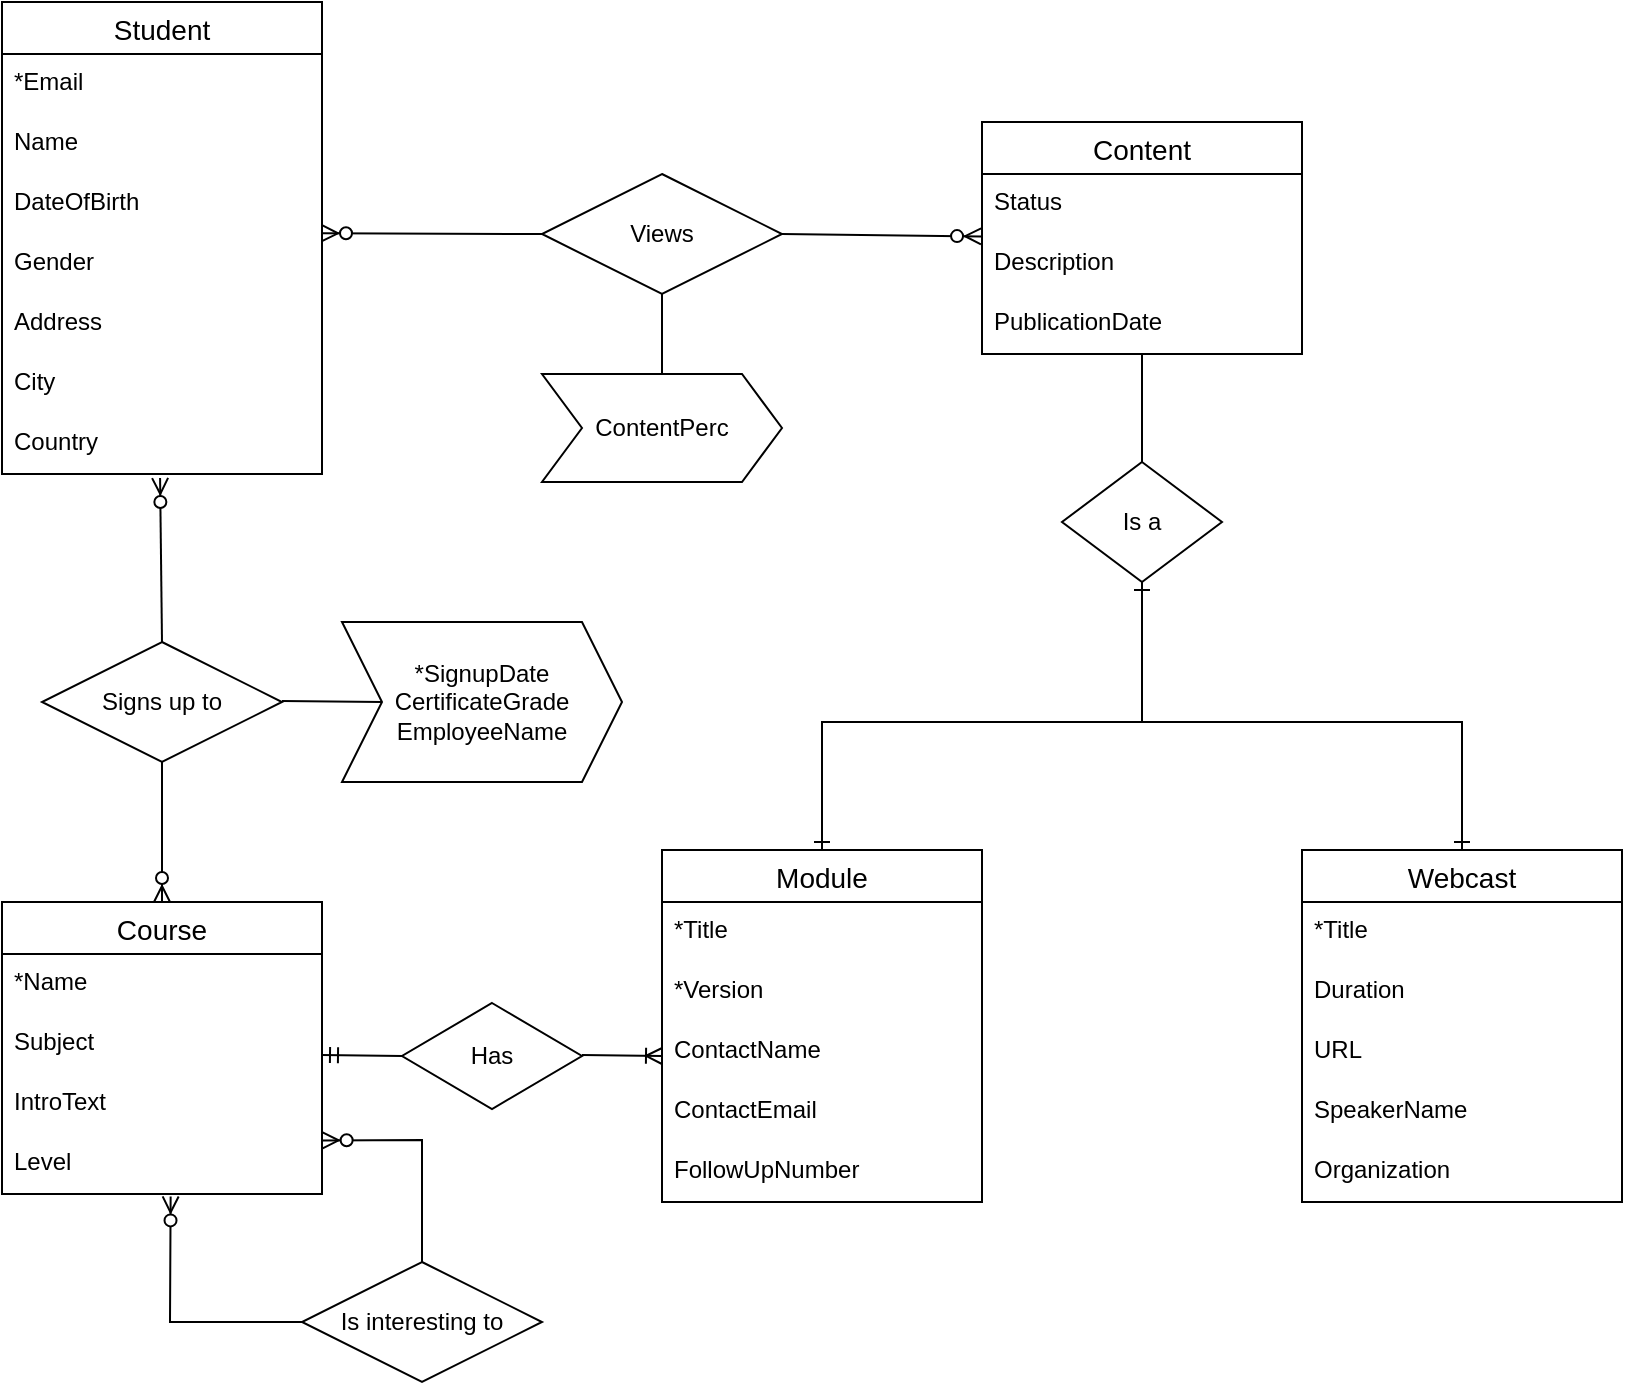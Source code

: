 <mxfile version="13.9.9" type="device"><diagram id="R2lEEEUBdFMjLlhIrx00" name="Page-1"><mxGraphModel dx="1422" dy="822" grid="1" gridSize="10" guides="1" tooltips="1" connect="1" arrows="1" fold="1" page="1" pageScale="1" pageWidth="850" pageHeight="1100" math="0" shadow="0" extFonts="Permanent Marker^https://fonts.googleapis.com/css?family=Permanent+Marker"><root><mxCell id="0"/><mxCell id="1" parent="0"/><mxCell id="9q2I5Hw0ScLwGjhl3IJ0-28" value="Content" style="swimlane;fontStyle=0;childLayout=stackLayout;horizontal=1;startSize=26;horizontalStack=0;resizeParent=1;resizeParentMax=0;resizeLast=0;collapsible=1;marginBottom=0;align=center;fontSize=14;" parent="1" vertex="1"><mxGeometry x="500" y="100" width="160" height="116" as="geometry"/></mxCell><mxCell id="9q2I5Hw0ScLwGjhl3IJ0-30" value="Status" style="text;strokeColor=none;fillColor=none;spacingLeft=4;spacingRight=4;overflow=hidden;rotatable=0;points=[[0,0.5],[1,0.5]];portConstraint=eastwest;fontSize=12;" parent="9q2I5Hw0ScLwGjhl3IJ0-28" vertex="1"><mxGeometry y="26" width="160" height="30" as="geometry"/></mxCell><mxCell id="9q2I5Hw0ScLwGjhl3IJ0-31" value="Description" style="text;strokeColor=none;fillColor=none;spacingLeft=4;spacingRight=4;overflow=hidden;rotatable=0;points=[[0,0.5],[1,0.5]];portConstraint=eastwest;fontSize=12;" parent="9q2I5Hw0ScLwGjhl3IJ0-28" vertex="1"><mxGeometry y="56" width="160" height="30" as="geometry"/></mxCell><mxCell id="9q2I5Hw0ScLwGjhl3IJ0-117" value="PublicationDate" style="text;strokeColor=none;fillColor=none;spacingLeft=4;spacingRight=4;overflow=hidden;rotatable=0;points=[[0,0.5],[1,0.5]];portConstraint=eastwest;fontSize=12;" parent="9q2I5Hw0ScLwGjhl3IJ0-28" vertex="1"><mxGeometry y="86" width="160" height="30" as="geometry"/></mxCell><mxCell id="9q2I5Hw0ScLwGjhl3IJ0-32" value="Module" style="swimlane;fontStyle=0;childLayout=stackLayout;horizontal=1;startSize=26;horizontalStack=0;resizeParent=1;resizeParentMax=0;resizeLast=0;collapsible=1;marginBottom=0;align=center;fontSize=14;" parent="1" vertex="1"><mxGeometry x="340" y="464" width="160" height="176" as="geometry"/></mxCell><mxCell id="9q2I5Hw0ScLwGjhl3IJ0-34" value="*Title" style="text;strokeColor=none;fillColor=none;spacingLeft=4;spacingRight=4;overflow=hidden;rotatable=0;points=[[0,0.5],[1,0.5]];portConstraint=eastwest;fontSize=12;" parent="9q2I5Hw0ScLwGjhl3IJ0-32" vertex="1"><mxGeometry y="26" width="160" height="30" as="geometry"/></mxCell><mxCell id="9q2I5Hw0ScLwGjhl3IJ0-35" value="*Version" style="text;strokeColor=none;fillColor=none;spacingLeft=4;spacingRight=4;overflow=hidden;rotatable=0;points=[[0,0.5],[1,0.5]];portConstraint=eastwest;fontSize=12;" parent="9q2I5Hw0ScLwGjhl3IJ0-32" vertex="1"><mxGeometry y="56" width="160" height="30" as="geometry"/></mxCell><mxCell id="9q2I5Hw0ScLwGjhl3IJ0-52" value="ContactName" style="text;strokeColor=none;fillColor=none;spacingLeft=4;spacingRight=4;overflow=hidden;rotatable=0;points=[[0,0.5],[1,0.5]];portConstraint=eastwest;fontSize=12;" parent="9q2I5Hw0ScLwGjhl3IJ0-32" vertex="1"><mxGeometry y="86" width="160" height="30" as="geometry"/></mxCell><mxCell id="9q2I5Hw0ScLwGjhl3IJ0-53" value="ContactEmail" style="text;strokeColor=none;fillColor=none;spacingLeft=4;spacingRight=4;overflow=hidden;rotatable=0;points=[[0,0.5],[1,0.5]];portConstraint=eastwest;fontSize=12;" parent="9q2I5Hw0ScLwGjhl3IJ0-32" vertex="1"><mxGeometry y="116" width="160" height="30" as="geometry"/></mxCell><mxCell id="9q2I5Hw0ScLwGjhl3IJ0-81" value="FollowUpNumber" style="text;strokeColor=none;fillColor=none;spacingLeft=4;spacingRight=4;overflow=hidden;rotatable=0;points=[[0,0.5],[1,0.5]];portConstraint=eastwest;fontSize=12;" parent="9q2I5Hw0ScLwGjhl3IJ0-32" vertex="1"><mxGeometry y="146" width="160" height="30" as="geometry"/></mxCell><mxCell id="9q2I5Hw0ScLwGjhl3IJ0-36" value="Webcast" style="swimlane;fontStyle=0;childLayout=stackLayout;horizontal=1;startSize=26;horizontalStack=0;resizeParent=1;resizeParentMax=0;resizeLast=0;collapsible=1;marginBottom=0;align=center;fontSize=14;" parent="1" vertex="1"><mxGeometry x="660" y="464" width="160" height="176" as="geometry"/></mxCell><mxCell id="9q2I5Hw0ScLwGjhl3IJ0-37" value="*Title" style="text;strokeColor=none;fillColor=none;spacingLeft=4;spacingRight=4;overflow=hidden;rotatable=0;points=[[0,0.5],[1,0.5]];portConstraint=eastwest;fontSize=12;" parent="9q2I5Hw0ScLwGjhl3IJ0-36" vertex="1"><mxGeometry y="26" width="160" height="30" as="geometry"/></mxCell><mxCell id="9q2I5Hw0ScLwGjhl3IJ0-38" value="Duration" style="text;strokeColor=none;fillColor=none;spacingLeft=4;spacingRight=4;overflow=hidden;rotatable=0;points=[[0,0.5],[1,0.5]];portConstraint=eastwest;fontSize=12;" parent="9q2I5Hw0ScLwGjhl3IJ0-36" vertex="1"><mxGeometry y="56" width="160" height="30" as="geometry"/></mxCell><mxCell id="9q2I5Hw0ScLwGjhl3IJ0-50" value="URL" style="text;strokeColor=none;fillColor=none;spacingLeft=4;spacingRight=4;overflow=hidden;rotatable=0;points=[[0,0.5],[1,0.5]];portConstraint=eastwest;fontSize=12;" parent="9q2I5Hw0ScLwGjhl3IJ0-36" vertex="1"><mxGeometry y="86" width="160" height="30" as="geometry"/></mxCell><mxCell id="9q2I5Hw0ScLwGjhl3IJ0-65" value="SpeakerName" style="text;strokeColor=none;fillColor=none;spacingLeft=4;spacingRight=4;overflow=hidden;rotatable=0;points=[[0,0.5],[1,0.5]];portConstraint=eastwest;fontSize=12;" parent="9q2I5Hw0ScLwGjhl3IJ0-36" vertex="1"><mxGeometry y="116" width="160" height="30" as="geometry"/></mxCell><mxCell id="9q2I5Hw0ScLwGjhl3IJ0-66" value="Organization" style="text;strokeColor=none;fillColor=none;spacingLeft=4;spacingRight=4;overflow=hidden;rotatable=0;points=[[0,0.5],[1,0.5]];portConstraint=eastwest;fontSize=12;" parent="9q2I5Hw0ScLwGjhl3IJ0-36" vertex="1"><mxGeometry y="146" width="160" height="30" as="geometry"/></mxCell><mxCell id="9q2I5Hw0ScLwGjhl3IJ0-41" value="Is a" style="shape=rhombus;perimeter=rhombusPerimeter;whiteSpace=wrap;html=1;align=center;" parent="1" vertex="1"><mxGeometry x="540" y="270" width="80" height="60" as="geometry"/></mxCell><mxCell id="9q2I5Hw0ScLwGjhl3IJ0-47" value="" style="endArrow=ERone;html=1;rounded=0;exitX=0.5;exitY=0;exitDx=0;exitDy=0;entryX=0.5;entryY=1;entryDx=0;entryDy=0;startArrow=ERone;startFill=0;endFill=0;" parent="1" source="9q2I5Hw0ScLwGjhl3IJ0-32" target="9q2I5Hw0ScLwGjhl3IJ0-41" edge="1"><mxGeometry relative="1" as="geometry"><mxPoint x="630" y="330" as="sourcePoint"/><mxPoint x="790" y="330" as="targetPoint"/><Array as="points"><mxPoint x="420" y="400"/><mxPoint x="580" y="400"/></Array></mxGeometry></mxCell><mxCell id="9q2I5Hw0ScLwGjhl3IJ0-48" value="" style="endArrow=ERone;html=1;rounded=0;exitX=0.5;exitY=1;exitDx=0;exitDy=0;entryX=0.5;entryY=0;entryDx=0;entryDy=0;startArrow=ERone;startFill=0;endFill=0;" parent="1" source="9q2I5Hw0ScLwGjhl3IJ0-41" target="9q2I5Hw0ScLwGjhl3IJ0-36" edge="1"><mxGeometry relative="1" as="geometry"><mxPoint x="630" y="330" as="sourcePoint"/><mxPoint x="740" y="460" as="targetPoint"/><Array as="points"><mxPoint x="580" y="400"/><mxPoint x="740" y="400"/></Array></mxGeometry></mxCell><mxCell id="9q2I5Hw0ScLwGjhl3IJ0-49" value="" style="endArrow=none;html=1;rounded=0;entryX=0.5;entryY=0;entryDx=0;entryDy=0;" parent="1" source="9q2I5Hw0ScLwGjhl3IJ0-117" target="9q2I5Hw0ScLwGjhl3IJ0-41" edge="1"><mxGeometry relative="1" as="geometry"><mxPoint x="580" y="210" as="sourcePoint"/><mxPoint x="790" y="330" as="targetPoint"/></mxGeometry></mxCell><mxCell id="9q2I5Hw0ScLwGjhl3IJ0-68" value="Course" style="swimlane;fontStyle=0;childLayout=stackLayout;horizontal=1;startSize=26;horizontalStack=0;resizeParent=1;resizeParentMax=0;resizeLast=0;collapsible=1;marginBottom=0;align=center;fontSize=14;" parent="1" vertex="1"><mxGeometry x="10" y="490" width="160" height="146" as="geometry"/></mxCell><mxCell id="9q2I5Hw0ScLwGjhl3IJ0-69" value="*Name" style="text;strokeColor=none;fillColor=none;spacingLeft=4;spacingRight=4;overflow=hidden;rotatable=0;points=[[0,0.5],[1,0.5]];portConstraint=eastwest;fontSize=12;" parent="9q2I5Hw0ScLwGjhl3IJ0-68" vertex="1"><mxGeometry y="26" width="160" height="30" as="geometry"/></mxCell><mxCell id="9q2I5Hw0ScLwGjhl3IJ0-70" value="Subject" style="text;strokeColor=none;fillColor=none;spacingLeft=4;spacingRight=4;overflow=hidden;rotatable=0;points=[[0,0.5],[1,0.5]];portConstraint=eastwest;fontSize=12;" parent="9q2I5Hw0ScLwGjhl3IJ0-68" vertex="1"><mxGeometry y="56" width="160" height="30" as="geometry"/></mxCell><mxCell id="9q2I5Hw0ScLwGjhl3IJ0-71" value="IntroText" style="text;strokeColor=none;fillColor=none;spacingLeft=4;spacingRight=4;overflow=hidden;rotatable=0;points=[[0,0.5],[1,0.5]];portConstraint=eastwest;fontSize=12;" parent="9q2I5Hw0ScLwGjhl3IJ0-68" vertex="1"><mxGeometry y="86" width="160" height="30" as="geometry"/></mxCell><mxCell id="9q2I5Hw0ScLwGjhl3IJ0-72" value="Level" style="text;strokeColor=none;fillColor=none;spacingLeft=4;spacingRight=4;overflow=hidden;rotatable=0;points=[[0,0.5],[1,0.5]];portConstraint=eastwest;fontSize=12;" parent="9q2I5Hw0ScLwGjhl3IJ0-68" vertex="1"><mxGeometry y="116" width="160" height="30" as="geometry"/></mxCell><mxCell id="9q2I5Hw0ScLwGjhl3IJ0-74" value="Has" style="shape=rhombus;perimeter=rhombusPerimeter;whiteSpace=wrap;html=1;align=center;" parent="1" vertex="1"><mxGeometry x="210" y="540.5" width="90" height="53" as="geometry"/></mxCell><mxCell id="9q2I5Hw0ScLwGjhl3IJ0-79" value="" style="endArrow=ERoneToMany;html=1;rounded=0;endFill=0;" parent="1" edge="1"><mxGeometry relative="1" as="geometry"><mxPoint x="300" y="566.5" as="sourcePoint"/><mxPoint x="340" y="567" as="targetPoint"/></mxGeometry></mxCell><mxCell id="9q2I5Hw0ScLwGjhl3IJ0-80" value="" style="endArrow=none;html=1;rounded=0;startArrow=ERmandOne;startFill=0;" parent="1" edge="1"><mxGeometry relative="1" as="geometry"><mxPoint x="170" y="566.5" as="sourcePoint"/><mxPoint x="210" y="567" as="targetPoint"/></mxGeometry></mxCell><mxCell id="9q2I5Hw0ScLwGjhl3IJ0-82" value="Student" style="swimlane;fontStyle=0;childLayout=stackLayout;horizontal=1;startSize=26;horizontalStack=0;resizeParent=1;resizeParentMax=0;resizeLast=0;collapsible=1;marginBottom=0;align=center;fontSize=14;" parent="1" vertex="1"><mxGeometry x="10" y="40" width="160" height="236" as="geometry"/></mxCell><mxCell id="9q2I5Hw0ScLwGjhl3IJ0-83" value="*Email" style="text;strokeColor=none;fillColor=none;spacingLeft=4;spacingRight=4;overflow=hidden;rotatable=0;points=[[0,0.5],[1,0.5]];portConstraint=eastwest;fontSize=12;" parent="9q2I5Hw0ScLwGjhl3IJ0-82" vertex="1"><mxGeometry y="26" width="160" height="30" as="geometry"/></mxCell><mxCell id="9q2I5Hw0ScLwGjhl3IJ0-84" value="Name" style="text;strokeColor=none;fillColor=none;spacingLeft=4;spacingRight=4;overflow=hidden;rotatable=0;points=[[0,0.5],[1,0.5]];portConstraint=eastwest;fontSize=12;" parent="9q2I5Hw0ScLwGjhl3IJ0-82" vertex="1"><mxGeometry y="56" width="160" height="30" as="geometry"/></mxCell><mxCell id="9q2I5Hw0ScLwGjhl3IJ0-85" value="DateOfBirth" style="text;strokeColor=none;fillColor=none;spacingLeft=4;spacingRight=4;overflow=hidden;rotatable=0;points=[[0,0.5],[1,0.5]];portConstraint=eastwest;fontSize=12;" parent="9q2I5Hw0ScLwGjhl3IJ0-82" vertex="1"><mxGeometry y="86" width="160" height="30" as="geometry"/></mxCell><mxCell id="9q2I5Hw0ScLwGjhl3IJ0-86" value="Gender" style="text;strokeColor=none;fillColor=none;spacingLeft=4;spacingRight=4;overflow=hidden;rotatable=0;points=[[0,0.5],[1,0.5]];portConstraint=eastwest;fontSize=12;" parent="9q2I5Hw0ScLwGjhl3IJ0-82" vertex="1"><mxGeometry y="116" width="160" height="30" as="geometry"/></mxCell><mxCell id="9q2I5Hw0ScLwGjhl3IJ0-87" value="Address" style="text;strokeColor=none;fillColor=none;spacingLeft=4;spacingRight=4;overflow=hidden;rotatable=0;points=[[0,0.5],[1,0.5]];portConstraint=eastwest;fontSize=12;" parent="9q2I5Hw0ScLwGjhl3IJ0-82" vertex="1"><mxGeometry y="146" width="160" height="30" as="geometry"/></mxCell><mxCell id="9q2I5Hw0ScLwGjhl3IJ0-88" value="City" style="text;strokeColor=none;fillColor=none;spacingLeft=4;spacingRight=4;overflow=hidden;rotatable=0;points=[[0,0.5],[1,0.5]];portConstraint=eastwest;fontSize=12;" parent="9q2I5Hw0ScLwGjhl3IJ0-82" vertex="1"><mxGeometry y="176" width="160" height="30" as="geometry"/></mxCell><mxCell id="9q2I5Hw0ScLwGjhl3IJ0-89" value="Country" style="text;strokeColor=none;fillColor=none;spacingLeft=4;spacingRight=4;overflow=hidden;rotatable=0;points=[[0,0.5],[1,0.5]];portConstraint=eastwest;fontSize=12;" parent="9q2I5Hw0ScLwGjhl3IJ0-82" vertex="1"><mxGeometry y="206" width="160" height="30" as="geometry"/></mxCell><mxCell id="9q2I5Hw0ScLwGjhl3IJ0-92" value="Views" style="shape=rhombus;perimeter=rhombusPerimeter;whiteSpace=wrap;html=1;align=center;" parent="1" vertex="1"><mxGeometry x="280" y="126" width="120" height="60" as="geometry"/></mxCell><mxCell id="9q2I5Hw0ScLwGjhl3IJ0-93" value="" style="endArrow=none;html=1;rounded=0;entryX=0;entryY=0.5;entryDx=0;entryDy=0;startArrow=ERzeroToMany;startFill=1;exitX=1;exitY=-0.013;exitDx=0;exitDy=0;exitPerimeter=0;" parent="1" source="9q2I5Hw0ScLwGjhl3IJ0-86" target="9q2I5Hw0ScLwGjhl3IJ0-92" edge="1"><mxGeometry relative="1" as="geometry"><mxPoint x="190" y="156" as="sourcePoint"/><mxPoint x="470" y="70" as="targetPoint"/></mxGeometry></mxCell><mxCell id="9q2I5Hw0ScLwGjhl3IJ0-96" value="" style="endArrow=ERzeroToMany;html=1;rounded=0;exitX=1;exitY=0.5;exitDx=0;exitDy=0;startArrow=none;startFill=0;endFill=1;entryX=-0.003;entryY=0.04;entryDx=0;entryDy=0;entryPerimeter=0;" parent="1" source="9q2I5Hw0ScLwGjhl3IJ0-92" target="9q2I5Hw0ScLwGjhl3IJ0-31" edge="1"><mxGeometry relative="1" as="geometry"><mxPoint x="360" y="270" as="sourcePoint"/><mxPoint x="500" y="157" as="targetPoint"/></mxGeometry></mxCell><mxCell id="9q2I5Hw0ScLwGjhl3IJ0-97" value="*SignupDate&lt;br&gt;CertificateGrade&lt;br&gt;EmployeeName" style="shape=step;perimeter=stepPerimeter;whiteSpace=wrap;html=1;fixedSize=1;size=20;" parent="1" vertex="1"><mxGeometry x="180" y="350" width="140" height="80" as="geometry"/></mxCell><mxCell id="9q2I5Hw0ScLwGjhl3IJ0-98" value="Signs up to" style="shape=rhombus;perimeter=rhombusPerimeter;whiteSpace=wrap;html=1;align=center;" parent="1" vertex="1"><mxGeometry x="30" y="360" width="120" height="60" as="geometry"/></mxCell><mxCell id="9q2I5Hw0ScLwGjhl3IJ0-104" value="" style="endArrow=ERzeroToMany;html=1;rounded=0;exitX=0.5;exitY=0;exitDx=0;exitDy=0;endFill=1;entryX=0.494;entryY=1.067;entryDx=0;entryDy=0;entryPerimeter=0;" parent="1" source="9q2I5Hw0ScLwGjhl3IJ0-98" target="9q2I5Hw0ScLwGjhl3IJ0-89" edge="1"><mxGeometry relative="1" as="geometry"><mxPoint x="60" y="340" as="sourcePoint"/><mxPoint x="89" y="270" as="targetPoint"/></mxGeometry></mxCell><mxCell id="9q2I5Hw0ScLwGjhl3IJ0-105" value="" style="endArrow=none;html=1;rounded=0;exitX=0.5;exitY=0;exitDx=0;exitDy=0;entryX=0.5;entryY=1;entryDx=0;entryDy=0;startArrow=ERzeroToMany;startFill=1;" parent="1" source="9q2I5Hw0ScLwGjhl3IJ0-68" target="9q2I5Hw0ScLwGjhl3IJ0-98" edge="1"><mxGeometry relative="1" as="geometry"><mxPoint x="100" y="370" as="sourcePoint"/><mxPoint x="100" y="317.59" as="targetPoint"/></mxGeometry></mxCell><mxCell id="9q2I5Hw0ScLwGjhl3IJ0-106" value="" style="endArrow=none;html=1;rounded=0;entryX=0;entryY=0.5;entryDx=0;entryDy=0;" parent="1" target="9q2I5Hw0ScLwGjhl3IJ0-97" edge="1"><mxGeometry relative="1" as="geometry"><mxPoint x="150" y="389.5" as="sourcePoint"/><mxPoint x="190" y="390" as="targetPoint"/></mxGeometry></mxCell><mxCell id="9q2I5Hw0ScLwGjhl3IJ0-113" value="Is interesting to" style="shape=rhombus;perimeter=rhombusPerimeter;whiteSpace=wrap;html=1;align=center;" parent="1" vertex="1"><mxGeometry x="160" y="670" width="120" height="60" as="geometry"/></mxCell><mxCell id="9q2I5Hw0ScLwGjhl3IJ0-115" value="" style="endArrow=ERzeroToMany;html=1;rounded=0;exitX=0;exitY=0.5;exitDx=0;exitDy=0;entryX=0.527;entryY=1.04;entryDx=0;entryDy=0;entryPerimeter=0;startArrow=none;startFill=0;endFill=1;" parent="1" source="9q2I5Hw0ScLwGjhl3IJ0-113" target="9q2I5Hw0ScLwGjhl3IJ0-72" edge="1"><mxGeometry relative="1" as="geometry"><mxPoint x="80" y="690" as="sourcePoint"/><mxPoint x="240" y="690" as="targetPoint"/><Array as="points"><mxPoint x="94" y="700"/></Array></mxGeometry></mxCell><mxCell id="9q2I5Hw0ScLwGjhl3IJ0-116" value="" style="endArrow=none;html=1;rounded=0;entryX=0.5;entryY=0;entryDx=0;entryDy=0;exitX=1.002;exitY=1.107;exitDx=0;exitDy=0;exitPerimeter=0;startArrow=ERzeroToMany;startFill=1;" parent="1" source="9q2I5Hw0ScLwGjhl3IJ0-71" target="9q2I5Hw0ScLwGjhl3IJ0-113" edge="1"><mxGeometry relative="1" as="geometry"><mxPoint x="-230" y="610" as="sourcePoint"/><mxPoint x="-70" y="610" as="targetPoint"/><Array as="points"><mxPoint x="220" y="609"/></Array></mxGeometry></mxCell><mxCell id="BGCeuB9qcpoSXa9j4n7I-1" value="ContentPerc" style="shape=step;perimeter=stepPerimeter;whiteSpace=wrap;html=1;fixedSize=1;" parent="1" vertex="1"><mxGeometry x="280" y="226" width="120" height="54" as="geometry"/></mxCell><mxCell id="BGCeuB9qcpoSXa9j4n7I-2" value="" style="endArrow=none;html=1;exitX=0.5;exitY=0;exitDx=0;exitDy=0;entryX=0.5;entryY=1;entryDx=0;entryDy=0;" parent="1" source="BGCeuB9qcpoSXa9j4n7I-1" target="9q2I5Hw0ScLwGjhl3IJ0-92" edge="1"><mxGeometry width="50" height="50" relative="1" as="geometry"><mxPoint x="450" y="300" as="sourcePoint"/><mxPoint x="500" y="250" as="targetPoint"/></mxGeometry></mxCell></root></mxGraphModel></diagram></mxfile>